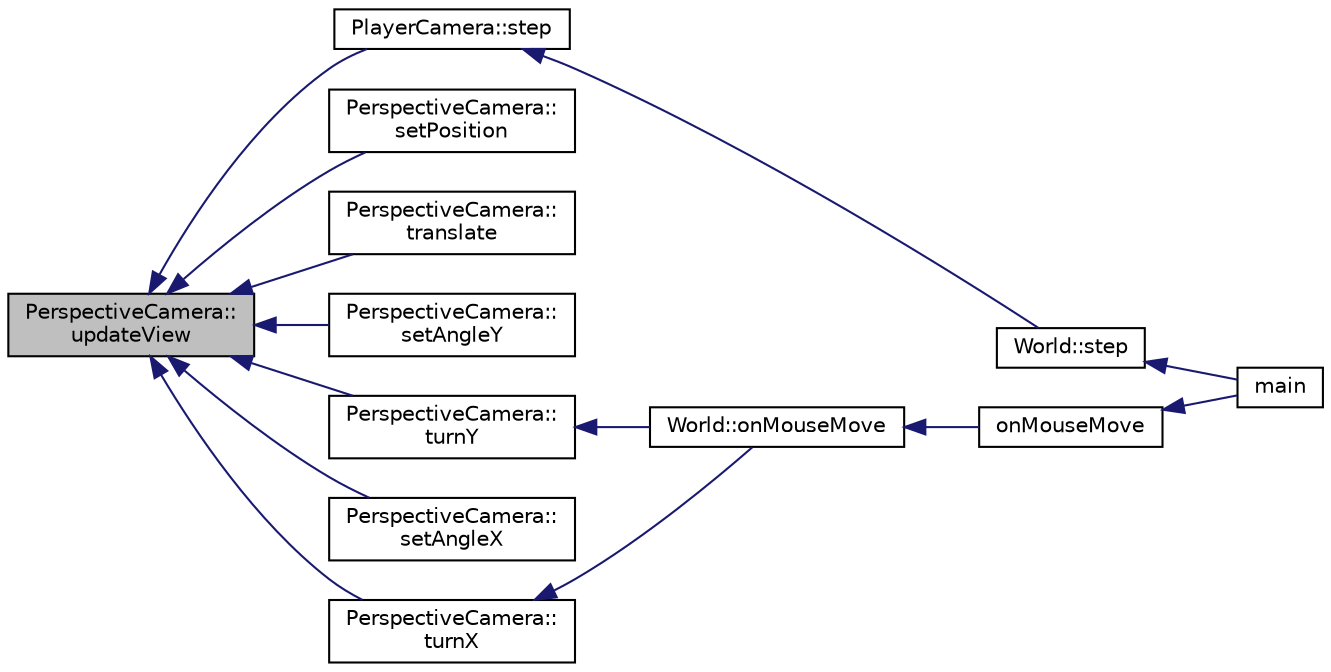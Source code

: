 digraph "PerspectiveCamera::updateView"
{
  edge [fontname="Helvetica",fontsize="10",labelfontname="Helvetica",labelfontsize="10"];
  node [fontname="Helvetica",fontsize="10",shape=record];
  rankdir="LR";
  Node1 [label="PerspectiveCamera::\lupdateView",height=0.2,width=0.4,color="black", fillcolor="grey75", style="filled", fontcolor="black"];
  Node1 -> Node2 [dir="back",color="midnightblue",fontsize="10",style="solid",fontname="Helvetica"];
  Node2 [label="PlayerCamera::step",height=0.2,width=0.4,color="black", fillcolor="white", style="filled",URL="$class_player_camera.html#a4b8f46b1603602471711ee4859c08ce2"];
  Node2 -> Node3 [dir="back",color="midnightblue",fontsize="10",style="solid",fontname="Helvetica"];
  Node3 [label="World::step",height=0.2,width=0.4,color="black", fillcolor="white", style="filled",URL="$class_world.html#a04f0e47d71b690d9934fa697fa27ad9d"];
  Node3 -> Node4 [dir="back",color="midnightblue",fontsize="10",style="solid",fontname="Helvetica"];
  Node4 [label="main",height=0.2,width=0.4,color="black", fillcolor="white", style="filled",URL="$main_8cpp.html#a3c04138a5bfe5d72780bb7e82a18e627"];
  Node1 -> Node5 [dir="back",color="midnightblue",fontsize="10",style="solid",fontname="Helvetica"];
  Node5 [label="PerspectiveCamera::\lsetPosition",height=0.2,width=0.4,color="black", fillcolor="white", style="filled",URL="$class_perspective_camera.html#acfac6859cf992701454cb802ffb45796"];
  Node1 -> Node6 [dir="back",color="midnightblue",fontsize="10",style="solid",fontname="Helvetica"];
  Node6 [label="PerspectiveCamera::\ltranslate",height=0.2,width=0.4,color="black", fillcolor="white", style="filled",URL="$class_perspective_camera.html#a66f7d8ec9370c792bee1a7c686e0e417"];
  Node1 -> Node7 [dir="back",color="midnightblue",fontsize="10",style="solid",fontname="Helvetica"];
  Node7 [label="PerspectiveCamera::\lsetAngleY",height=0.2,width=0.4,color="black", fillcolor="white", style="filled",URL="$class_perspective_camera.html#a6c466eb6fb577bc67a1a27d40ec93fcf"];
  Node1 -> Node8 [dir="back",color="midnightblue",fontsize="10",style="solid",fontname="Helvetica"];
  Node8 [label="PerspectiveCamera::\lturnY",height=0.2,width=0.4,color="black", fillcolor="white", style="filled",URL="$class_perspective_camera.html#ac3b176a18e12c0927350d3c833e43943"];
  Node8 -> Node9 [dir="back",color="midnightblue",fontsize="10",style="solid",fontname="Helvetica"];
  Node9 [label="World::onMouseMove",height=0.2,width=0.4,color="black", fillcolor="white", style="filled",URL="$class_world.html#a63c6c3ebb8258168b85922eb65b84bc6"];
  Node9 -> Node10 [dir="back",color="midnightblue",fontsize="10",style="solid",fontname="Helvetica"];
  Node10 [label="onMouseMove",height=0.2,width=0.4,color="black", fillcolor="white", style="filled",URL="$main_8cpp.html#a41d8409bf26ecfbaa65224e7c59554a6"];
  Node10 -> Node4 [dir="back",color="midnightblue",fontsize="10",style="solid",fontname="Helvetica"];
  Node1 -> Node11 [dir="back",color="midnightblue",fontsize="10",style="solid",fontname="Helvetica"];
  Node11 [label="PerspectiveCamera::\lsetAngleX",height=0.2,width=0.4,color="black", fillcolor="white", style="filled",URL="$class_perspective_camera.html#a6af5d666cd398e375e90ac06364d3545"];
  Node1 -> Node12 [dir="back",color="midnightblue",fontsize="10",style="solid",fontname="Helvetica"];
  Node12 [label="PerspectiveCamera::\lturnX",height=0.2,width=0.4,color="black", fillcolor="white", style="filled",URL="$class_perspective_camera.html#a6bbd0338716891b778c5ce70f1f5fdda"];
  Node12 -> Node9 [dir="back",color="midnightblue",fontsize="10",style="solid",fontname="Helvetica"];
}
